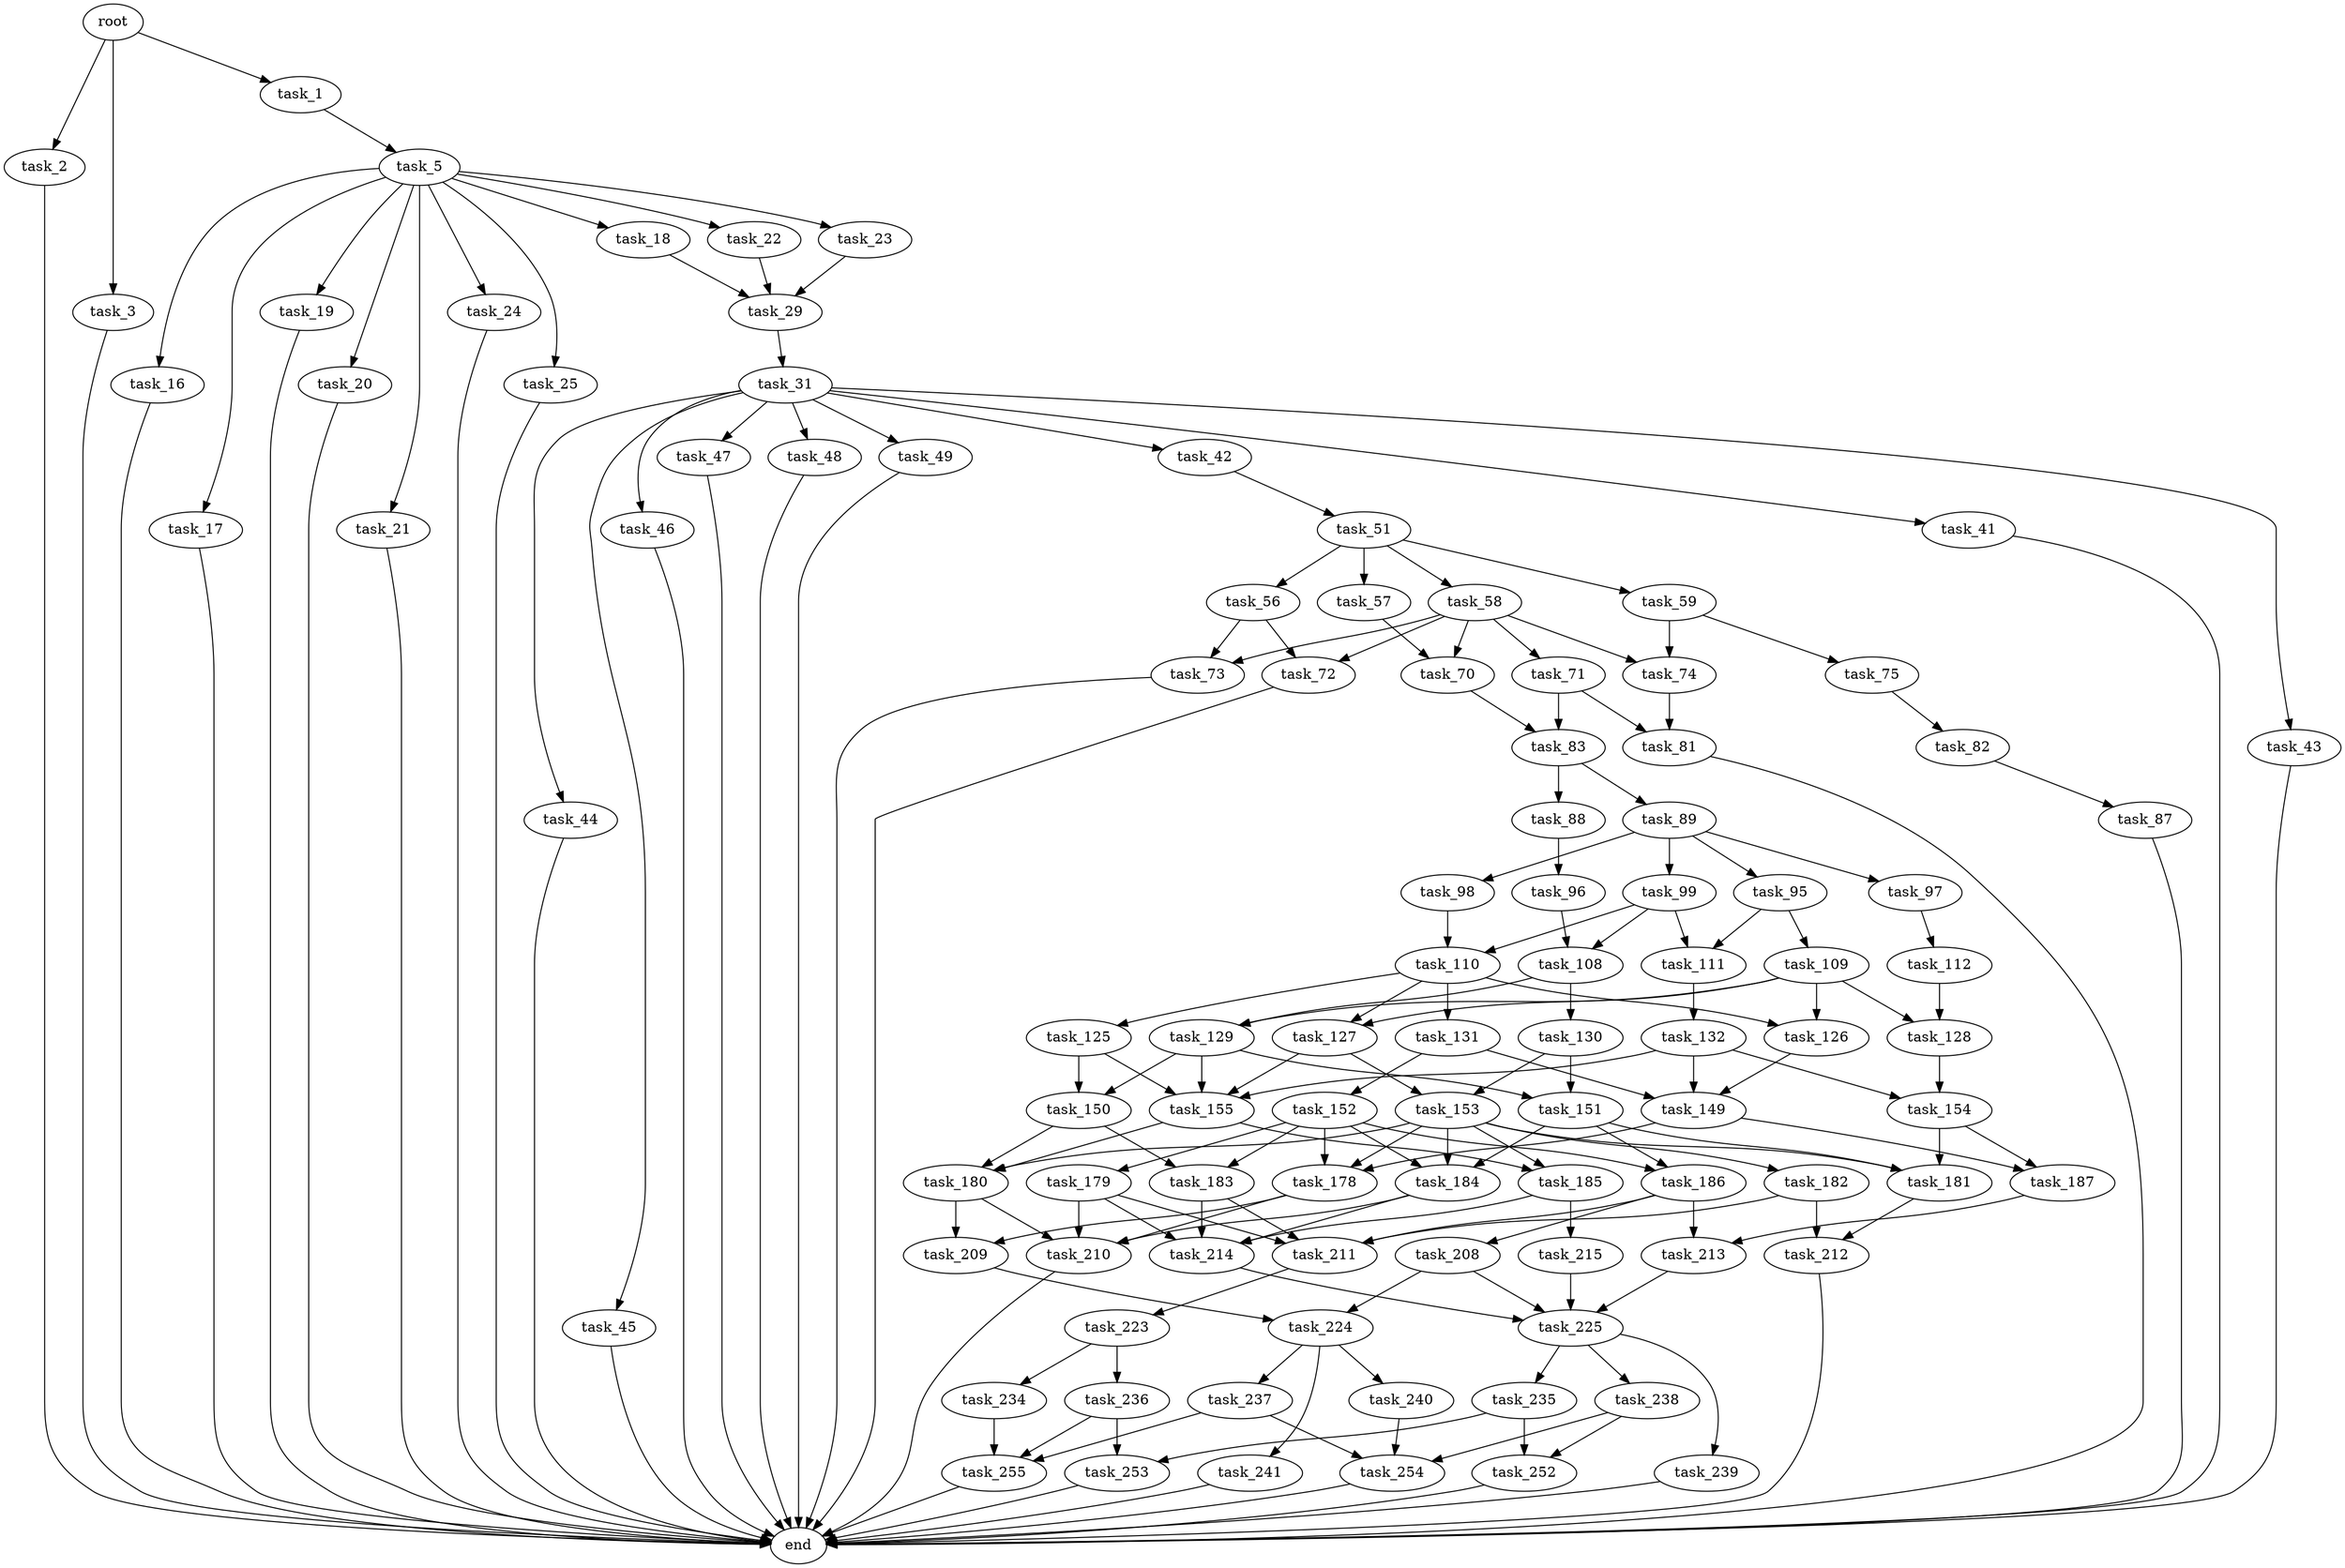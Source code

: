 digraph G {
  root [size="0.000000"];
  task_1 [size="22820898375.000000"];
  task_2 [size="43587993012.000000"];
  task_3 [size="231928233984.000000"];
  task_5 [size="28991029248.000000"];
  end [size="0.000000"];
  task_16 [size="549755813888.000000"];
  task_17 [size="6258654195.000000"];
  task_18 [size="20193033159.000000"];
  task_19 [size="368293445632.000000"];
  task_20 [size="368293445632.000000"];
  task_21 [size="231928233984.000000"];
  task_22 [size="701088872588.000000"];
  task_23 [size="368293445632.000000"];
  task_24 [size="28440611354.000000"];
  task_25 [size="231928233984.000000"];
  task_29 [size="79511176945.000000"];
  task_31 [size="8589934592.000000"];
  task_41 [size="331028403008.000000"];
  task_42 [size="275385190076.000000"];
  task_43 [size="28991029248.000000"];
  task_44 [size="21873830652.000000"];
  task_45 [size="2990582796.000000"];
  task_46 [size="1854753545.000000"];
  task_47 [size="9772958610.000000"];
  task_48 [size="9219897210.000000"];
  task_49 [size="28991029248.000000"];
  task_51 [size="1814732816.000000"];
  task_56 [size="8589934592.000000"];
  task_57 [size="21473747992.000000"];
  task_58 [size="105331081667.000000"];
  task_59 [size="231928233984.000000"];
  task_72 [size="1788556997.000000"];
  task_73 [size="30476942164.000000"];
  task_70 [size="78351956280.000000"];
  task_71 [size="220204879469.000000"];
  task_74 [size="738391801888.000000"];
  task_75 [size="11860063900.000000"];
  task_83 [size="68719476736.000000"];
  task_81 [size="13904730105.000000"];
  task_82 [size="1073741824000.000000"];
  task_87 [size="6068198797.000000"];
  task_88 [size="322809638256.000000"];
  task_89 [size="417854525556.000000"];
  task_96 [size="473660573191.000000"];
  task_95 [size="134217728000.000000"];
  task_97 [size="128381268222.000000"];
  task_98 [size="231928233984.000000"];
  task_99 [size="625621234891.000000"];
  task_109 [size="37366648739.000000"];
  task_111 [size="154050336727.000000"];
  task_108 [size="949377022733.000000"];
  task_112 [size="8589934592.000000"];
  task_110 [size="2286415147.000000"];
  task_129 [size="391776501312.000000"];
  task_130 [size="500134576765.000000"];
  task_126 [size="8589934592.000000"];
  task_127 [size="7616921540.000000"];
  task_128 [size="12561943072.000000"];
  task_125 [size="134217728000.000000"];
  task_131 [size="11230839406.000000"];
  task_132 [size="322383584422.000000"];
  task_150 [size="180913768248.000000"];
  task_155 [size="28414251847.000000"];
  task_149 [size="7771495656.000000"];
  task_153 [size="25884938041.000000"];
  task_154 [size="231928233984.000000"];
  task_151 [size="68719476736.000000"];
  task_152 [size="8589934592.000000"];
  task_178 [size="26308632690.000000"];
  task_187 [size="289987458433.000000"];
  task_180 [size="68719476736.000000"];
  task_183 [size="62413132459.000000"];
  task_181 [size="36471518788.000000"];
  task_184 [size="6127478959.000000"];
  task_186 [size="45629430991.000000"];
  task_179 [size="38612956561.000000"];
  task_182 [size="219729153622.000000"];
  task_185 [size="782757789696.000000"];
  task_209 [size="29964929166.000000"];
  task_210 [size="24051694056.000000"];
  task_211 [size="1731152776.000000"];
  task_214 [size="185632124184.000000"];
  task_212 [size="19135025842.000000"];
  task_215 [size="6506689270.000000"];
  task_208 [size="28991029248.000000"];
  task_213 [size="844423837467.000000"];
  task_224 [size="68719476736.000000"];
  task_225 [size="1357796588365.000000"];
  task_223 [size="601466296837.000000"];
  task_234 [size="301681880294.000000"];
  task_236 [size="355372365.000000"];
  task_237 [size="151500285912.000000"];
  task_240 [size="90304226482.000000"];
  task_241 [size="11991495650.000000"];
  task_235 [size="3798807477.000000"];
  task_238 [size="782757789696.000000"];
  task_239 [size="329241930398.000000"];
  task_255 [size="231928233984.000000"];
  task_252 [size="297197614591.000000"];
  task_253 [size="554925912061.000000"];
  task_254 [size="221483866409.000000"];

  root -> task_1 [size="1.000000"];
  root -> task_2 [size="1.000000"];
  root -> task_3 [size="1.000000"];
  task_1 -> task_5 [size="411041792.000000"];
  task_2 -> end [size="1.000000"];
  task_3 -> end [size="1.000000"];
  task_5 -> task_16 [size="75497472.000000"];
  task_5 -> task_17 [size="75497472.000000"];
  task_5 -> task_18 [size="75497472.000000"];
  task_5 -> task_19 [size="75497472.000000"];
  task_5 -> task_20 [size="75497472.000000"];
  task_5 -> task_21 [size="75497472.000000"];
  task_5 -> task_22 [size="75497472.000000"];
  task_5 -> task_23 [size="75497472.000000"];
  task_5 -> task_24 [size="75497472.000000"];
  task_5 -> task_25 [size="75497472.000000"];
  task_16 -> end [size="1.000000"];
  task_17 -> end [size="1.000000"];
  task_18 -> task_29 [size="411041792.000000"];
  task_19 -> end [size="1.000000"];
  task_20 -> end [size="1.000000"];
  task_21 -> end [size="1.000000"];
  task_22 -> task_29 [size="536870912.000000"];
  task_23 -> task_29 [size="411041792.000000"];
  task_24 -> end [size="1.000000"];
  task_25 -> end [size="1.000000"];
  task_29 -> task_31 [size="75497472.000000"];
  task_31 -> task_41 [size="33554432.000000"];
  task_31 -> task_42 [size="33554432.000000"];
  task_31 -> task_43 [size="33554432.000000"];
  task_31 -> task_44 [size="33554432.000000"];
  task_31 -> task_45 [size="33554432.000000"];
  task_31 -> task_46 [size="33554432.000000"];
  task_31 -> task_47 [size="33554432.000000"];
  task_31 -> task_48 [size="33554432.000000"];
  task_31 -> task_49 [size="33554432.000000"];
  task_41 -> end [size="1.000000"];
  task_42 -> task_51 [size="679477248.000000"];
  task_43 -> end [size="1.000000"];
  task_44 -> end [size="1.000000"];
  task_45 -> end [size="1.000000"];
  task_46 -> end [size="1.000000"];
  task_47 -> end [size="1.000000"];
  task_48 -> end [size="1.000000"];
  task_49 -> end [size="1.000000"];
  task_51 -> task_56 [size="75497472.000000"];
  task_51 -> task_57 [size="75497472.000000"];
  task_51 -> task_58 [size="75497472.000000"];
  task_51 -> task_59 [size="75497472.000000"];
  task_56 -> task_72 [size="33554432.000000"];
  task_56 -> task_73 [size="33554432.000000"];
  task_57 -> task_70 [size="679477248.000000"];
  task_58 -> task_70 [size="301989888.000000"];
  task_58 -> task_71 [size="301989888.000000"];
  task_58 -> task_72 [size="301989888.000000"];
  task_58 -> task_73 [size="301989888.000000"];
  task_58 -> task_74 [size="301989888.000000"];
  task_59 -> task_74 [size="301989888.000000"];
  task_59 -> task_75 [size="301989888.000000"];
  task_72 -> end [size="1.000000"];
  task_73 -> end [size="1.000000"];
  task_70 -> task_83 [size="134217728.000000"];
  task_71 -> task_81 [size="838860800.000000"];
  task_71 -> task_83 [size="838860800.000000"];
  task_74 -> task_81 [size="536870912.000000"];
  task_75 -> task_82 [size="301989888.000000"];
  task_83 -> task_88 [size="134217728.000000"];
  task_83 -> task_89 [size="134217728.000000"];
  task_81 -> end [size="1.000000"];
  task_82 -> task_87 [size="838860800.000000"];
  task_87 -> end [size="1.000000"];
  task_88 -> task_96 [size="301989888.000000"];
  task_89 -> task_95 [size="536870912.000000"];
  task_89 -> task_97 [size="536870912.000000"];
  task_89 -> task_98 [size="536870912.000000"];
  task_89 -> task_99 [size="536870912.000000"];
  task_96 -> task_108 [size="411041792.000000"];
  task_95 -> task_109 [size="209715200.000000"];
  task_95 -> task_111 [size="209715200.000000"];
  task_97 -> task_112 [size="209715200.000000"];
  task_98 -> task_110 [size="301989888.000000"];
  task_99 -> task_108 [size="838860800.000000"];
  task_99 -> task_110 [size="838860800.000000"];
  task_99 -> task_111 [size="838860800.000000"];
  task_109 -> task_126 [size="679477248.000000"];
  task_109 -> task_127 [size="679477248.000000"];
  task_109 -> task_128 [size="679477248.000000"];
  task_109 -> task_129 [size="679477248.000000"];
  task_111 -> task_132 [size="209715200.000000"];
  task_108 -> task_129 [size="838860800.000000"];
  task_108 -> task_130 [size="838860800.000000"];
  task_112 -> task_128 [size="33554432.000000"];
  task_110 -> task_125 [size="75497472.000000"];
  task_110 -> task_126 [size="75497472.000000"];
  task_110 -> task_127 [size="75497472.000000"];
  task_110 -> task_131 [size="75497472.000000"];
  task_129 -> task_150 [size="411041792.000000"];
  task_129 -> task_151 [size="411041792.000000"];
  task_129 -> task_155 [size="411041792.000000"];
  task_130 -> task_151 [size="838860800.000000"];
  task_130 -> task_153 [size="838860800.000000"];
  task_126 -> task_149 [size="33554432.000000"];
  task_127 -> task_153 [size="536870912.000000"];
  task_127 -> task_155 [size="536870912.000000"];
  task_128 -> task_154 [size="33554432.000000"];
  task_125 -> task_150 [size="209715200.000000"];
  task_125 -> task_155 [size="209715200.000000"];
  task_131 -> task_149 [size="301989888.000000"];
  task_131 -> task_152 [size="301989888.000000"];
  task_132 -> task_149 [size="301989888.000000"];
  task_132 -> task_154 [size="301989888.000000"];
  task_132 -> task_155 [size="301989888.000000"];
  task_150 -> task_180 [size="134217728.000000"];
  task_150 -> task_183 [size="134217728.000000"];
  task_155 -> task_180 [size="838860800.000000"];
  task_155 -> task_185 [size="838860800.000000"];
  task_149 -> task_178 [size="301989888.000000"];
  task_149 -> task_187 [size="301989888.000000"];
  task_153 -> task_178 [size="838860800.000000"];
  task_153 -> task_180 [size="838860800.000000"];
  task_153 -> task_181 [size="838860800.000000"];
  task_153 -> task_182 [size="838860800.000000"];
  task_153 -> task_184 [size="838860800.000000"];
  task_153 -> task_185 [size="838860800.000000"];
  task_154 -> task_181 [size="301989888.000000"];
  task_154 -> task_187 [size="301989888.000000"];
  task_151 -> task_181 [size="134217728.000000"];
  task_151 -> task_184 [size="134217728.000000"];
  task_151 -> task_186 [size="134217728.000000"];
  task_152 -> task_178 [size="33554432.000000"];
  task_152 -> task_179 [size="33554432.000000"];
  task_152 -> task_183 [size="33554432.000000"];
  task_152 -> task_184 [size="33554432.000000"];
  task_152 -> task_186 [size="33554432.000000"];
  task_178 -> task_209 [size="536870912.000000"];
  task_178 -> task_210 [size="536870912.000000"];
  task_187 -> task_213 [size="411041792.000000"];
  task_180 -> task_209 [size="134217728.000000"];
  task_180 -> task_210 [size="134217728.000000"];
  task_183 -> task_211 [size="75497472.000000"];
  task_183 -> task_214 [size="75497472.000000"];
  task_181 -> task_212 [size="838860800.000000"];
  task_184 -> task_210 [size="209715200.000000"];
  task_184 -> task_214 [size="209715200.000000"];
  task_186 -> task_208 [size="838860800.000000"];
  task_186 -> task_211 [size="838860800.000000"];
  task_186 -> task_213 [size="838860800.000000"];
  task_179 -> task_210 [size="33554432.000000"];
  task_179 -> task_211 [size="33554432.000000"];
  task_179 -> task_214 [size="33554432.000000"];
  task_182 -> task_211 [size="411041792.000000"];
  task_182 -> task_212 [size="411041792.000000"];
  task_185 -> task_214 [size="679477248.000000"];
  task_185 -> task_215 [size="679477248.000000"];
  task_209 -> task_224 [size="536870912.000000"];
  task_210 -> end [size="1.000000"];
  task_211 -> task_223 [size="33554432.000000"];
  task_214 -> task_225 [size="134217728.000000"];
  task_212 -> end [size="1.000000"];
  task_215 -> task_225 [size="134217728.000000"];
  task_208 -> task_224 [size="75497472.000000"];
  task_208 -> task_225 [size="75497472.000000"];
  task_213 -> task_225 [size="838860800.000000"];
  task_224 -> task_237 [size="134217728.000000"];
  task_224 -> task_240 [size="134217728.000000"];
  task_224 -> task_241 [size="134217728.000000"];
  task_225 -> task_235 [size="838860800.000000"];
  task_225 -> task_238 [size="838860800.000000"];
  task_225 -> task_239 [size="838860800.000000"];
  task_223 -> task_234 [size="411041792.000000"];
  task_223 -> task_236 [size="411041792.000000"];
  task_234 -> task_255 [size="411041792.000000"];
  task_236 -> task_253 [size="33554432.000000"];
  task_236 -> task_255 [size="33554432.000000"];
  task_237 -> task_254 [size="134217728.000000"];
  task_237 -> task_255 [size="134217728.000000"];
  task_240 -> task_254 [size="75497472.000000"];
  task_241 -> end [size="1.000000"];
  task_235 -> task_252 [size="75497472.000000"];
  task_235 -> task_253 [size="75497472.000000"];
  task_238 -> task_252 [size="679477248.000000"];
  task_238 -> task_254 [size="679477248.000000"];
  task_239 -> end [size="1.000000"];
  task_255 -> end [size="1.000000"];
  task_252 -> end [size="1.000000"];
  task_253 -> end [size="1.000000"];
  task_254 -> end [size="1.000000"];
}
